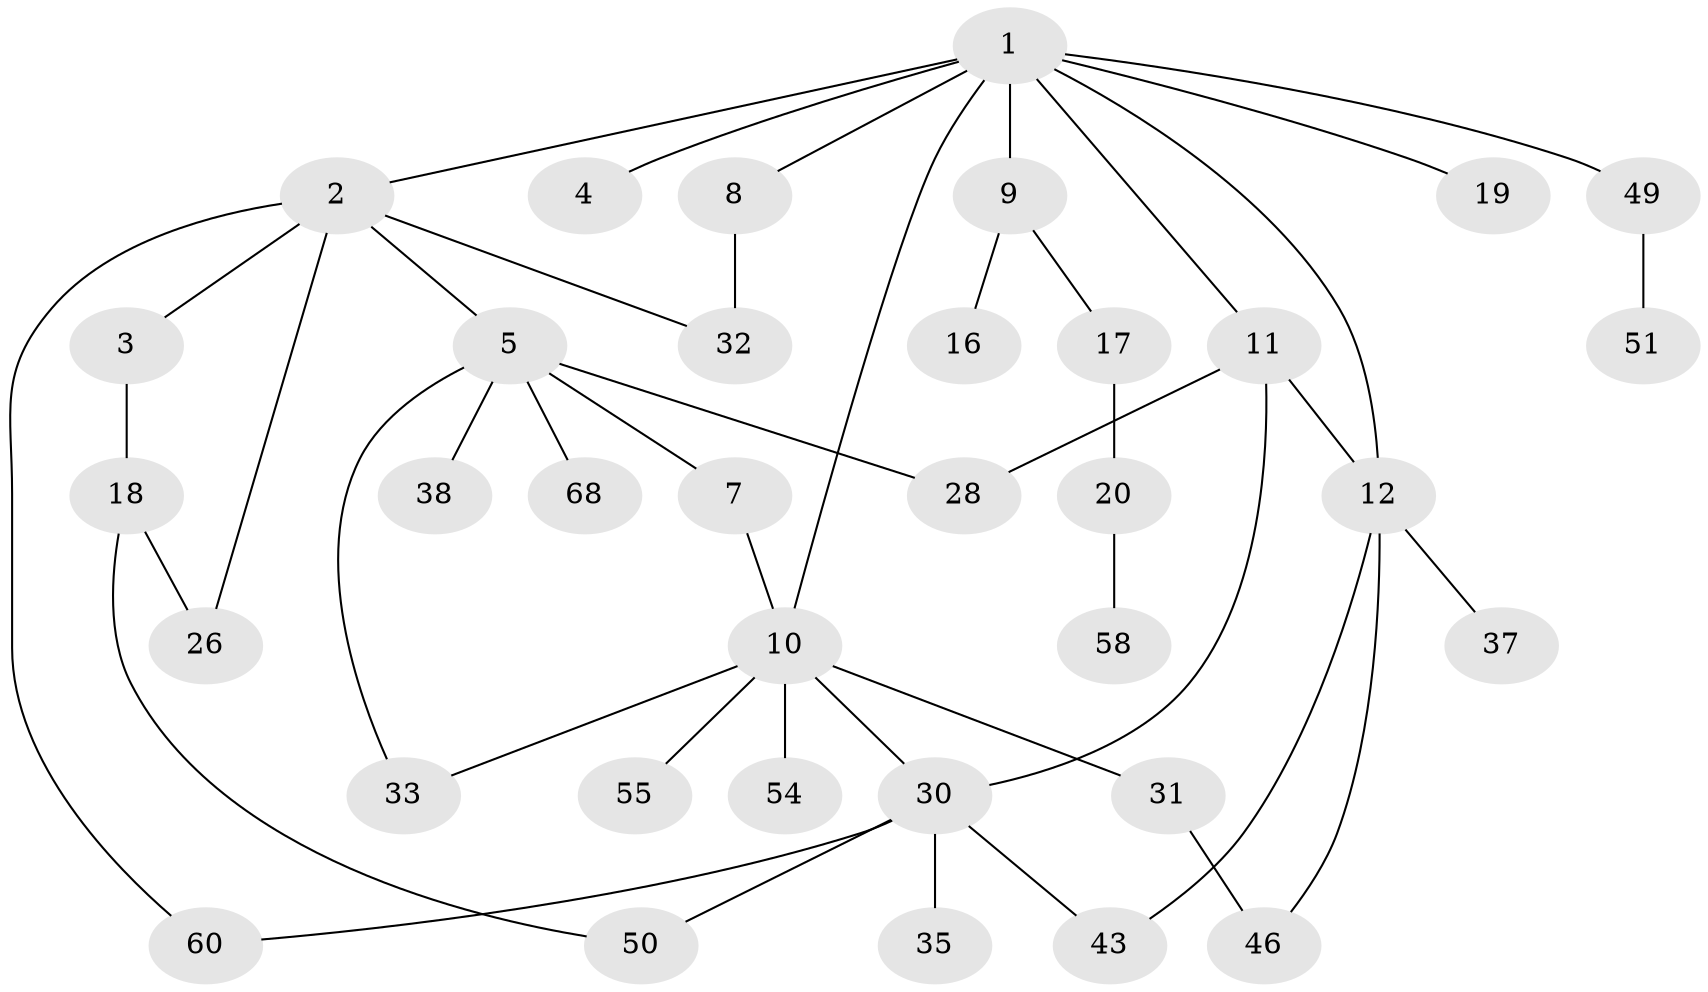 // original degree distribution, {10: 0.014084507042253521, 6: 0.028169014084507043, 3: 0.2112676056338028, 1: 0.28169014084507044, 4: 0.08450704225352113, 2: 0.36619718309859156, 5: 0.014084507042253521}
// Generated by graph-tools (version 1.1) at 2025/17/03/04/25 18:17:00]
// undirected, 35 vertices, 45 edges
graph export_dot {
graph [start="1"]
  node [color=gray90,style=filled];
  1;
  2;
  3 [super="+14"];
  4;
  5 [super="+6"];
  7;
  8 [super="+66+27"];
  9 [super="+22+24"];
  10 [super="+34"];
  11 [super="+15"];
  12 [super="+13+25"];
  16;
  17 [super="+21"];
  18 [super="+56"];
  19 [super="+23+45"];
  20 [super="+70"];
  26 [super="+61+41"];
  28;
  30 [super="+47"];
  31;
  32 [super="+67"];
  33 [super="+44"];
  35;
  37;
  38;
  43 [super="+64"];
  46;
  49;
  50 [super="+59"];
  51 [super="+53"];
  54;
  55;
  58;
  60 [super="+63"];
  68;
  1 -- 2;
  1 -- 4;
  1 -- 8;
  1 -- 9 [weight=2];
  1 -- 11;
  1 -- 12;
  1 -- 19;
  1 -- 49;
  1 -- 10;
  2 -- 3;
  2 -- 5;
  2 -- 26;
  2 -- 60;
  2 -- 32;
  3 -- 18 [weight=2];
  5 -- 7;
  5 -- 33;
  5 -- 28;
  5 -- 38;
  5 -- 68;
  7 -- 10;
  8 -- 32;
  9 -- 16;
  9 -- 17;
  10 -- 31;
  10 -- 33;
  10 -- 54 [weight=2];
  10 -- 55;
  10 -- 30;
  11 -- 30;
  11 -- 12;
  11 -- 28;
  12 -- 37;
  12 -- 46;
  12 -- 43;
  17 -- 20;
  18 -- 50;
  18 -- 26;
  20 -- 58;
  30 -- 35;
  30 -- 43;
  30 -- 60;
  30 -- 50;
  31 -- 46;
  49 -- 51;
}
